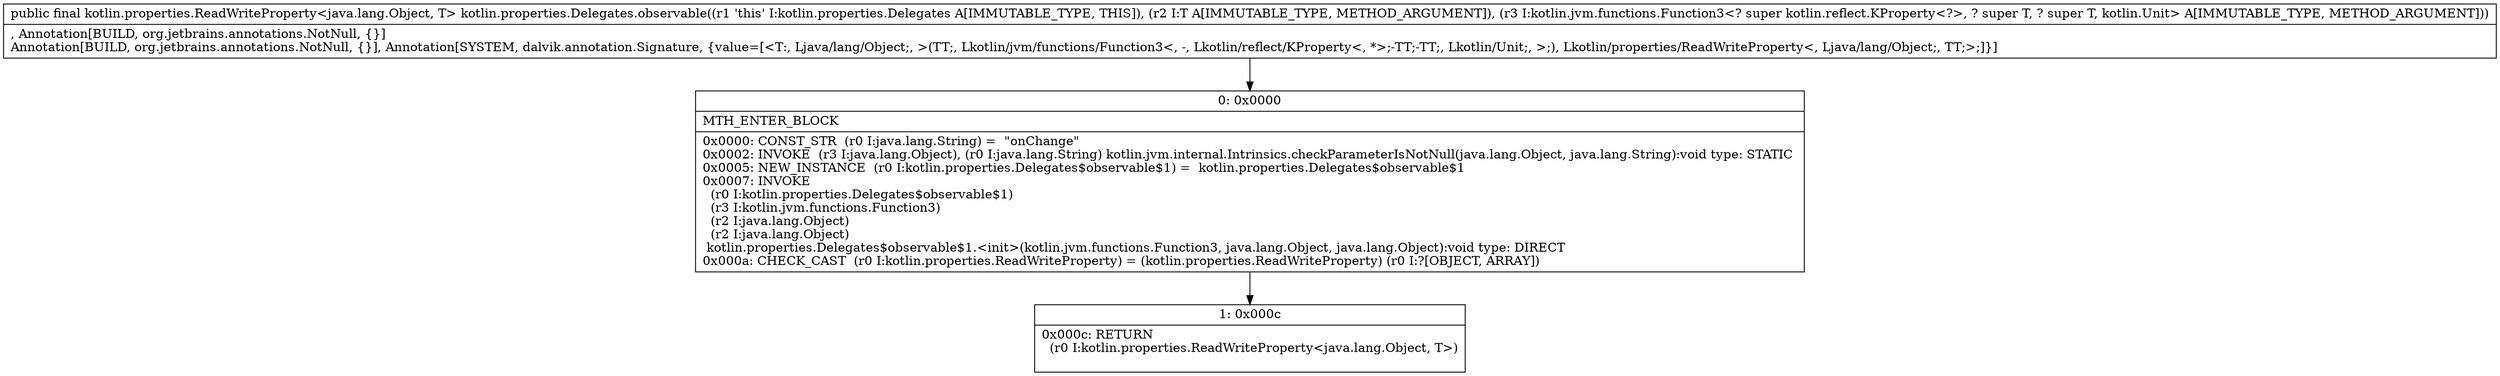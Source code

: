 digraph "CFG forkotlin.properties.Delegates.observable(Ljava\/lang\/Object;Lkotlin\/jvm\/functions\/Function3;)Lkotlin\/properties\/ReadWriteProperty;" {
Node_0 [shape=record,label="{0\:\ 0x0000|MTH_ENTER_BLOCK\l|0x0000: CONST_STR  (r0 I:java.lang.String) =  \"onChange\" \l0x0002: INVOKE  (r3 I:java.lang.Object), (r0 I:java.lang.String) kotlin.jvm.internal.Intrinsics.checkParameterIsNotNull(java.lang.Object, java.lang.String):void type: STATIC \l0x0005: NEW_INSTANCE  (r0 I:kotlin.properties.Delegates$observable$1) =  kotlin.properties.Delegates$observable$1 \l0x0007: INVOKE  \l  (r0 I:kotlin.properties.Delegates$observable$1)\l  (r3 I:kotlin.jvm.functions.Function3)\l  (r2 I:java.lang.Object)\l  (r2 I:java.lang.Object)\l kotlin.properties.Delegates$observable$1.\<init\>(kotlin.jvm.functions.Function3, java.lang.Object, java.lang.Object):void type: DIRECT \l0x000a: CHECK_CAST  (r0 I:kotlin.properties.ReadWriteProperty) = (kotlin.properties.ReadWriteProperty) (r0 I:?[OBJECT, ARRAY]) \l}"];
Node_1 [shape=record,label="{1\:\ 0x000c|0x000c: RETURN  \l  (r0 I:kotlin.properties.ReadWriteProperty\<java.lang.Object, T\>)\l \l}"];
MethodNode[shape=record,label="{public final kotlin.properties.ReadWriteProperty\<java.lang.Object, T\> kotlin.properties.Delegates.observable((r1 'this' I:kotlin.properties.Delegates A[IMMUTABLE_TYPE, THIS]), (r2 I:T A[IMMUTABLE_TYPE, METHOD_ARGUMENT]), (r3 I:kotlin.jvm.functions.Function3\<? super kotlin.reflect.KProperty\<?\>, ? super T, ? super T, kotlin.Unit\> A[IMMUTABLE_TYPE, METHOD_ARGUMENT]))  | , Annotation[BUILD, org.jetbrains.annotations.NotNull, \{\}]\lAnnotation[BUILD, org.jetbrains.annotations.NotNull, \{\}], Annotation[SYSTEM, dalvik.annotation.Signature, \{value=[\<T:, Ljava\/lang\/Object;, \>(TT;, Lkotlin\/jvm\/functions\/Function3\<, \-, Lkotlin\/reflect\/KProperty\<, *\>;\-TT;\-TT;, Lkotlin\/Unit;, \>;), Lkotlin\/properties\/ReadWriteProperty\<, Ljava\/lang\/Object;, TT;\>;]\}]\l}"];
MethodNode -> Node_0;
Node_0 -> Node_1;
}


